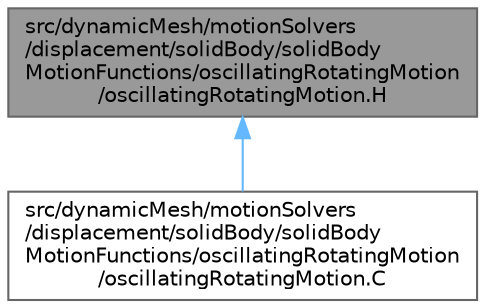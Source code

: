 digraph "src/dynamicMesh/motionSolvers/displacement/solidBody/solidBodyMotionFunctions/oscillatingRotatingMotion/oscillatingRotatingMotion.H"
{
 // LATEX_PDF_SIZE
  bgcolor="transparent";
  edge [fontname=Helvetica,fontsize=10,labelfontname=Helvetica,labelfontsize=10];
  node [fontname=Helvetica,fontsize=10,shape=box,height=0.2,width=0.4];
  Node1 [id="Node000001",label="src/dynamicMesh/motionSolvers\l/displacement/solidBody/solidBody\lMotionFunctions/oscillatingRotatingMotion\l/oscillatingRotatingMotion.H",height=0.2,width=0.4,color="gray40", fillcolor="grey60", style="filled", fontcolor="black",tooltip=" "];
  Node1 -> Node2 [id="edge1_Node000001_Node000002",dir="back",color="steelblue1",style="solid",tooltip=" "];
  Node2 [id="Node000002",label="src/dynamicMesh/motionSolvers\l/displacement/solidBody/solidBody\lMotionFunctions/oscillatingRotatingMotion\l/oscillatingRotatingMotion.C",height=0.2,width=0.4,color="grey40", fillcolor="white", style="filled",URL="$oscillatingRotatingMotion_8C.html",tooltip=" "];
}
